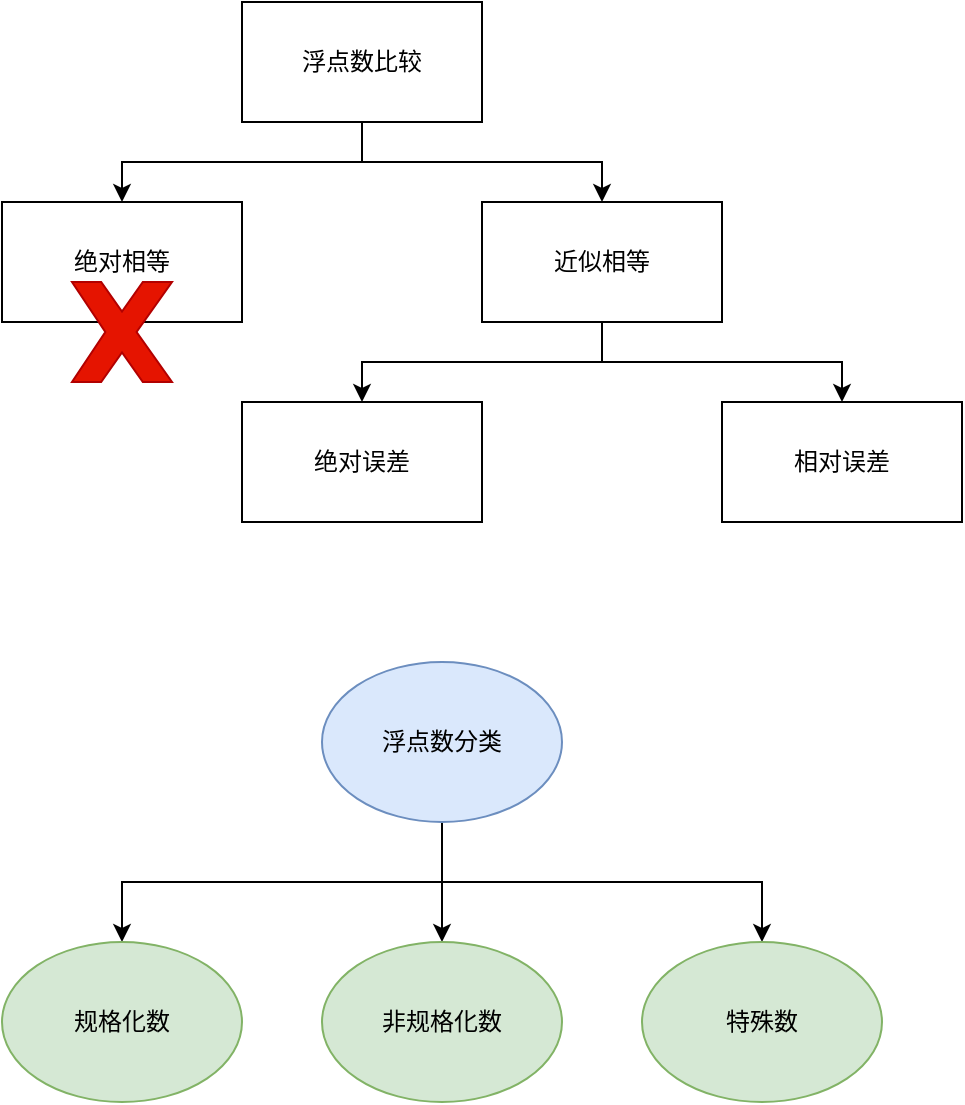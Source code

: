 <mxfile version="20.5.1" type="github">
  <diagram id="NZFH9d3hrxWuOd6Zzw8H" name="Page-1">
    <mxGraphModel dx="1298" dy="734" grid="1" gridSize="10" guides="1" tooltips="1" connect="1" arrows="1" fold="1" page="1" pageScale="1" pageWidth="850" pageHeight="1100" math="0" shadow="0">
      <root>
        <mxCell id="0" />
        <mxCell id="1" parent="0" />
        <mxCell id="F1jbpbpb953r59AZ8gUn-8" style="edgeStyle=orthogonalEdgeStyle;rounded=0;orthogonalLoop=1;jettySize=auto;html=1;exitX=0.5;exitY=1;exitDx=0;exitDy=0;" parent="1" source="F1jbpbpb953r59AZ8gUn-1" target="F1jbpbpb953r59AZ8gUn-2" edge="1">
          <mxGeometry relative="1" as="geometry" />
        </mxCell>
        <mxCell id="F1jbpbpb953r59AZ8gUn-9" style="edgeStyle=orthogonalEdgeStyle;rounded=0;orthogonalLoop=1;jettySize=auto;html=1;exitX=0.5;exitY=1;exitDx=0;exitDy=0;" parent="1" source="F1jbpbpb953r59AZ8gUn-1" target="F1jbpbpb953r59AZ8gUn-3" edge="1">
          <mxGeometry relative="1" as="geometry" />
        </mxCell>
        <mxCell id="F1jbpbpb953r59AZ8gUn-1" value="浮点数比较" style="rounded=0;whiteSpace=wrap;html=1;" parent="1" vertex="1">
          <mxGeometry x="360" y="80" width="120" height="60" as="geometry" />
        </mxCell>
        <mxCell id="F1jbpbpb953r59AZ8gUn-2" value="绝对相等" style="rounded=0;whiteSpace=wrap;html=1;" parent="1" vertex="1">
          <mxGeometry x="240" y="180" width="120" height="60" as="geometry" />
        </mxCell>
        <mxCell id="F1jbpbpb953r59AZ8gUn-10" style="edgeStyle=orthogonalEdgeStyle;rounded=0;orthogonalLoop=1;jettySize=auto;html=1;exitX=0.5;exitY=1;exitDx=0;exitDy=0;" parent="1" source="F1jbpbpb953r59AZ8gUn-3" target="F1jbpbpb953r59AZ8gUn-6" edge="1">
          <mxGeometry relative="1" as="geometry" />
        </mxCell>
        <mxCell id="F1jbpbpb953r59AZ8gUn-11" style="edgeStyle=orthogonalEdgeStyle;rounded=0;orthogonalLoop=1;jettySize=auto;html=1;exitX=0.5;exitY=1;exitDx=0;exitDy=0;entryX=0.5;entryY=0;entryDx=0;entryDy=0;" parent="1" source="F1jbpbpb953r59AZ8gUn-3" target="F1jbpbpb953r59AZ8gUn-7" edge="1">
          <mxGeometry relative="1" as="geometry" />
        </mxCell>
        <mxCell id="F1jbpbpb953r59AZ8gUn-3" value="近似相等" style="rounded=0;whiteSpace=wrap;html=1;" parent="1" vertex="1">
          <mxGeometry x="480" y="180" width="120" height="60" as="geometry" />
        </mxCell>
        <mxCell id="F1jbpbpb953r59AZ8gUn-4" value="" style="verticalLabelPosition=bottom;verticalAlign=top;html=1;shape=mxgraph.basic.x;rounded=0;fillColor=#e51400;fontColor=#ffffff;strokeColor=#B20000;" parent="1" vertex="1">
          <mxGeometry x="275" y="220" width="50" height="50" as="geometry" />
        </mxCell>
        <mxCell id="F1jbpbpb953r59AZ8gUn-6" value="绝对误差" style="rounded=0;whiteSpace=wrap;html=1;" parent="1" vertex="1">
          <mxGeometry x="360" y="280" width="120" height="60" as="geometry" />
        </mxCell>
        <mxCell id="F1jbpbpb953r59AZ8gUn-7" value="相对误差" style="rounded=0;whiteSpace=wrap;html=1;" parent="1" vertex="1">
          <mxGeometry x="600" y="280" width="120" height="60" as="geometry" />
        </mxCell>
        <mxCell id="JIWh6ZrU2Wuc_viGibCd-5" style="edgeStyle=orthogonalEdgeStyle;rounded=0;orthogonalLoop=1;jettySize=auto;html=1;exitX=0.5;exitY=1;exitDx=0;exitDy=0;entryX=0.5;entryY=0;entryDx=0;entryDy=0;" edge="1" parent="1" source="JIWh6ZrU2Wuc_viGibCd-1" target="JIWh6ZrU2Wuc_viGibCd-3">
          <mxGeometry relative="1" as="geometry" />
        </mxCell>
        <mxCell id="JIWh6ZrU2Wuc_viGibCd-6" style="edgeStyle=orthogonalEdgeStyle;rounded=0;orthogonalLoop=1;jettySize=auto;html=1;exitX=0.5;exitY=1;exitDx=0;exitDy=0;entryX=0.5;entryY=0;entryDx=0;entryDy=0;" edge="1" parent="1" source="JIWh6ZrU2Wuc_viGibCd-1" target="JIWh6ZrU2Wuc_viGibCd-2">
          <mxGeometry relative="1" as="geometry" />
        </mxCell>
        <mxCell id="JIWh6ZrU2Wuc_viGibCd-7" style="edgeStyle=orthogonalEdgeStyle;rounded=0;orthogonalLoop=1;jettySize=auto;html=1;exitX=0.5;exitY=1;exitDx=0;exitDy=0;" edge="1" parent="1" source="JIWh6ZrU2Wuc_viGibCd-1" target="JIWh6ZrU2Wuc_viGibCd-4">
          <mxGeometry relative="1" as="geometry" />
        </mxCell>
        <mxCell id="JIWh6ZrU2Wuc_viGibCd-1" value="浮点数分类" style="ellipse;whiteSpace=wrap;html=1;fillColor=#dae8fc;strokeColor=#6c8ebf;" vertex="1" parent="1">
          <mxGeometry x="400" y="410" width="120" height="80" as="geometry" />
        </mxCell>
        <mxCell id="JIWh6ZrU2Wuc_viGibCd-2" value="规格化数" style="ellipse;whiteSpace=wrap;html=1;fillColor=#d5e8d4;strokeColor=#82b366;" vertex="1" parent="1">
          <mxGeometry x="240" y="550" width="120" height="80" as="geometry" />
        </mxCell>
        <mxCell id="JIWh6ZrU2Wuc_viGibCd-3" value="非规格化数" style="ellipse;whiteSpace=wrap;html=1;fillColor=#d5e8d4;strokeColor=#82b366;" vertex="1" parent="1">
          <mxGeometry x="400" y="550" width="120" height="80" as="geometry" />
        </mxCell>
        <mxCell id="JIWh6ZrU2Wuc_viGibCd-4" value="特殊数" style="ellipse;whiteSpace=wrap;html=1;fillColor=#d5e8d4;strokeColor=#82b366;" vertex="1" parent="1">
          <mxGeometry x="560" y="550" width="120" height="80" as="geometry" />
        </mxCell>
      </root>
    </mxGraphModel>
  </diagram>
</mxfile>
